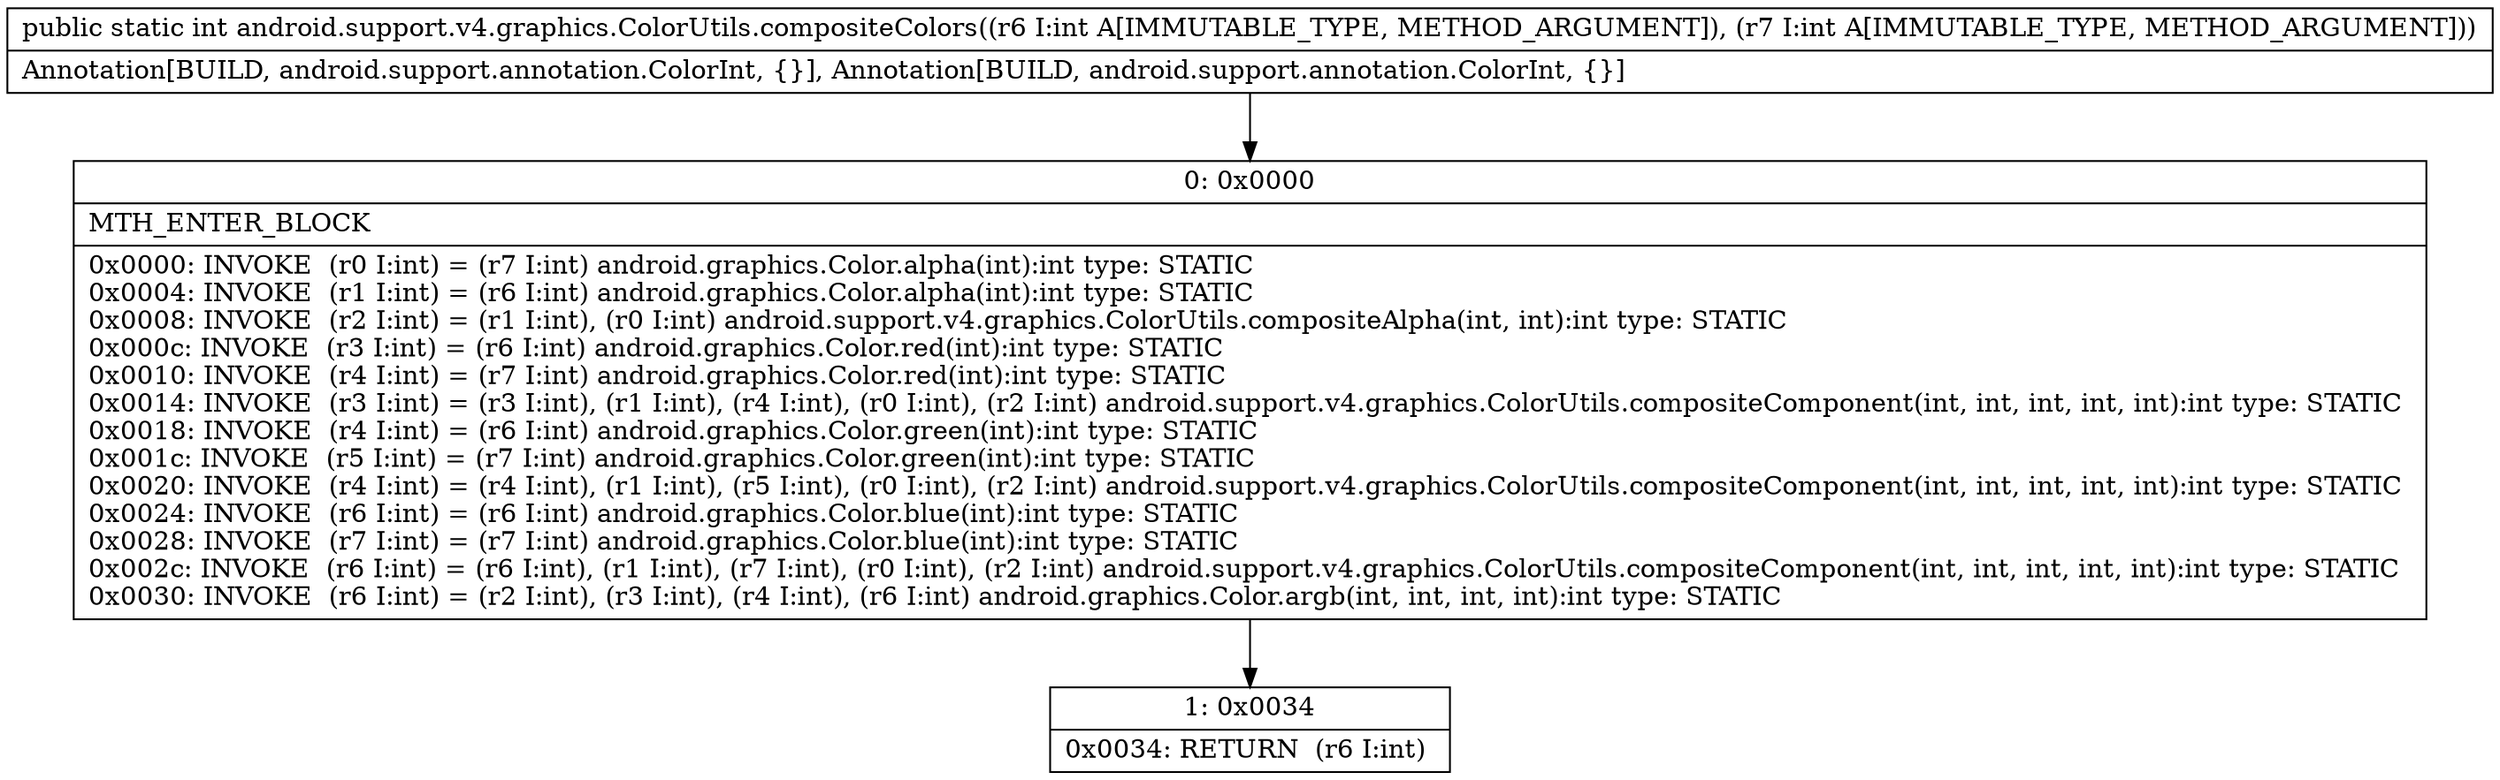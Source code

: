 digraph "CFG forandroid.support.v4.graphics.ColorUtils.compositeColors(II)I" {
Node_0 [shape=record,label="{0\:\ 0x0000|MTH_ENTER_BLOCK\l|0x0000: INVOKE  (r0 I:int) = (r7 I:int) android.graphics.Color.alpha(int):int type: STATIC \l0x0004: INVOKE  (r1 I:int) = (r6 I:int) android.graphics.Color.alpha(int):int type: STATIC \l0x0008: INVOKE  (r2 I:int) = (r1 I:int), (r0 I:int) android.support.v4.graphics.ColorUtils.compositeAlpha(int, int):int type: STATIC \l0x000c: INVOKE  (r3 I:int) = (r6 I:int) android.graphics.Color.red(int):int type: STATIC \l0x0010: INVOKE  (r4 I:int) = (r7 I:int) android.graphics.Color.red(int):int type: STATIC \l0x0014: INVOKE  (r3 I:int) = (r3 I:int), (r1 I:int), (r4 I:int), (r0 I:int), (r2 I:int) android.support.v4.graphics.ColorUtils.compositeComponent(int, int, int, int, int):int type: STATIC \l0x0018: INVOKE  (r4 I:int) = (r6 I:int) android.graphics.Color.green(int):int type: STATIC \l0x001c: INVOKE  (r5 I:int) = (r7 I:int) android.graphics.Color.green(int):int type: STATIC \l0x0020: INVOKE  (r4 I:int) = (r4 I:int), (r1 I:int), (r5 I:int), (r0 I:int), (r2 I:int) android.support.v4.graphics.ColorUtils.compositeComponent(int, int, int, int, int):int type: STATIC \l0x0024: INVOKE  (r6 I:int) = (r6 I:int) android.graphics.Color.blue(int):int type: STATIC \l0x0028: INVOKE  (r7 I:int) = (r7 I:int) android.graphics.Color.blue(int):int type: STATIC \l0x002c: INVOKE  (r6 I:int) = (r6 I:int), (r1 I:int), (r7 I:int), (r0 I:int), (r2 I:int) android.support.v4.graphics.ColorUtils.compositeComponent(int, int, int, int, int):int type: STATIC \l0x0030: INVOKE  (r6 I:int) = (r2 I:int), (r3 I:int), (r4 I:int), (r6 I:int) android.graphics.Color.argb(int, int, int, int):int type: STATIC \l}"];
Node_1 [shape=record,label="{1\:\ 0x0034|0x0034: RETURN  (r6 I:int) \l}"];
MethodNode[shape=record,label="{public static int android.support.v4.graphics.ColorUtils.compositeColors((r6 I:int A[IMMUTABLE_TYPE, METHOD_ARGUMENT]), (r7 I:int A[IMMUTABLE_TYPE, METHOD_ARGUMENT]))  | Annotation[BUILD, android.support.annotation.ColorInt, \{\}], Annotation[BUILD, android.support.annotation.ColorInt, \{\}]\l}"];
MethodNode -> Node_0;
Node_0 -> Node_1;
}

